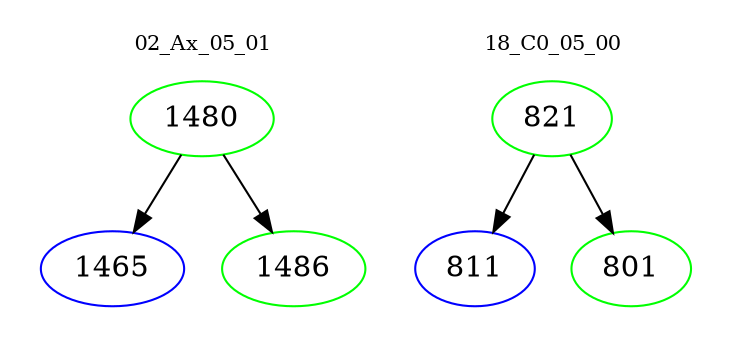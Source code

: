 digraph{
subgraph cluster_0 {
color = white
label = "02_Ax_05_01";
fontsize=10;
T0_1480 [label="1480", color="green"]
T0_1480 -> T0_1465 [color="black"]
T0_1465 [label="1465", color="blue"]
T0_1480 -> T0_1486 [color="black"]
T0_1486 [label="1486", color="green"]
}
subgraph cluster_1 {
color = white
label = "18_C0_05_00";
fontsize=10;
T1_821 [label="821", color="green"]
T1_821 -> T1_811 [color="black"]
T1_811 [label="811", color="blue"]
T1_821 -> T1_801 [color="black"]
T1_801 [label="801", color="green"]
}
}
